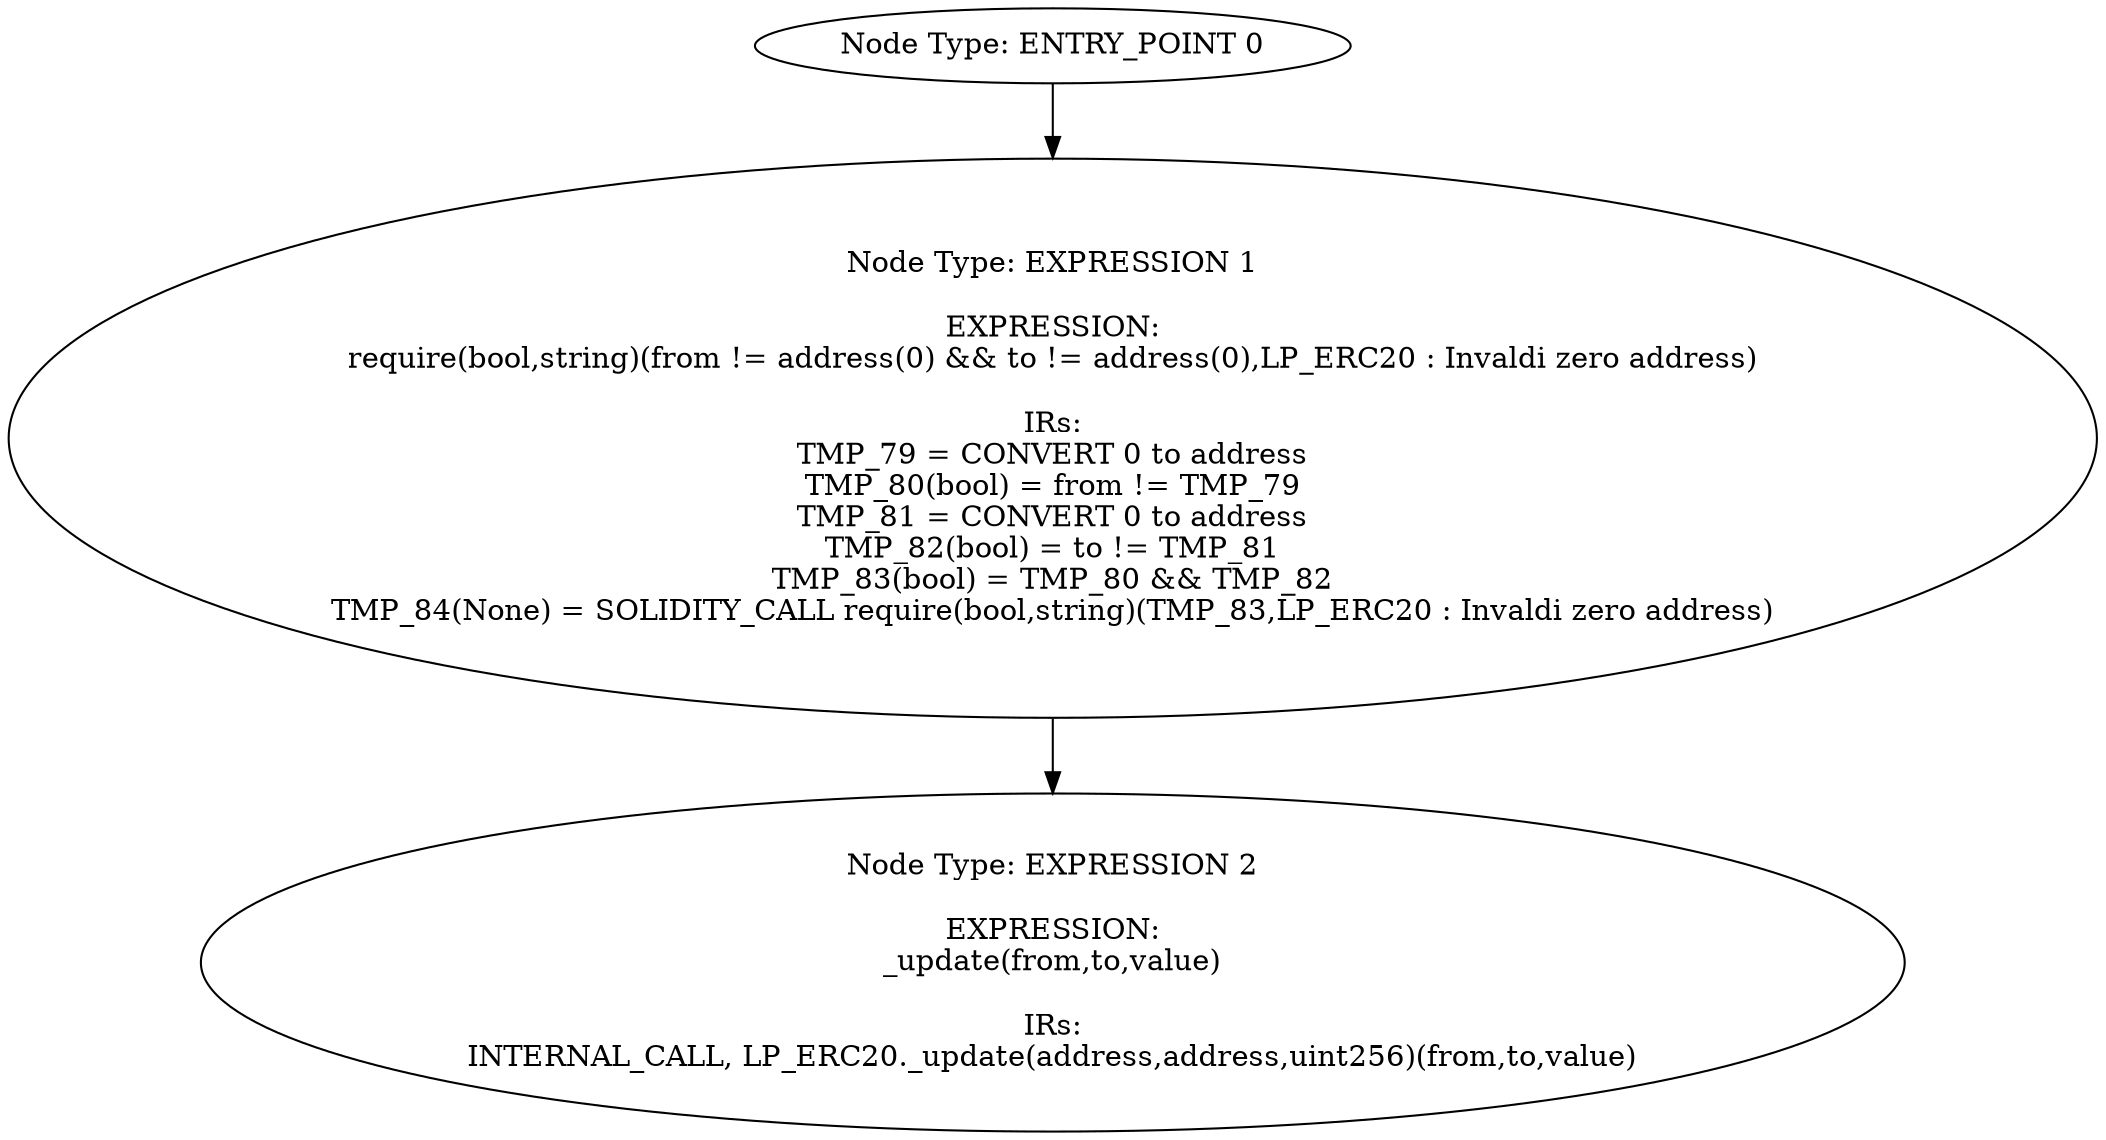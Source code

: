 digraph{
0[label="Node Type: ENTRY_POINT 0
"];
0->1;
1[label="Node Type: EXPRESSION 1

EXPRESSION:
require(bool,string)(from != address(0) && to != address(0),LP_ERC20 : Invaldi zero address)

IRs:
TMP_79 = CONVERT 0 to address
TMP_80(bool) = from != TMP_79
TMP_81 = CONVERT 0 to address
TMP_82(bool) = to != TMP_81
TMP_83(bool) = TMP_80 && TMP_82
TMP_84(None) = SOLIDITY_CALL require(bool,string)(TMP_83,LP_ERC20 : Invaldi zero address)"];
1->2;
2[label="Node Type: EXPRESSION 2

EXPRESSION:
_update(from,to,value)

IRs:
INTERNAL_CALL, LP_ERC20._update(address,address,uint256)(from,to,value)"];
}
